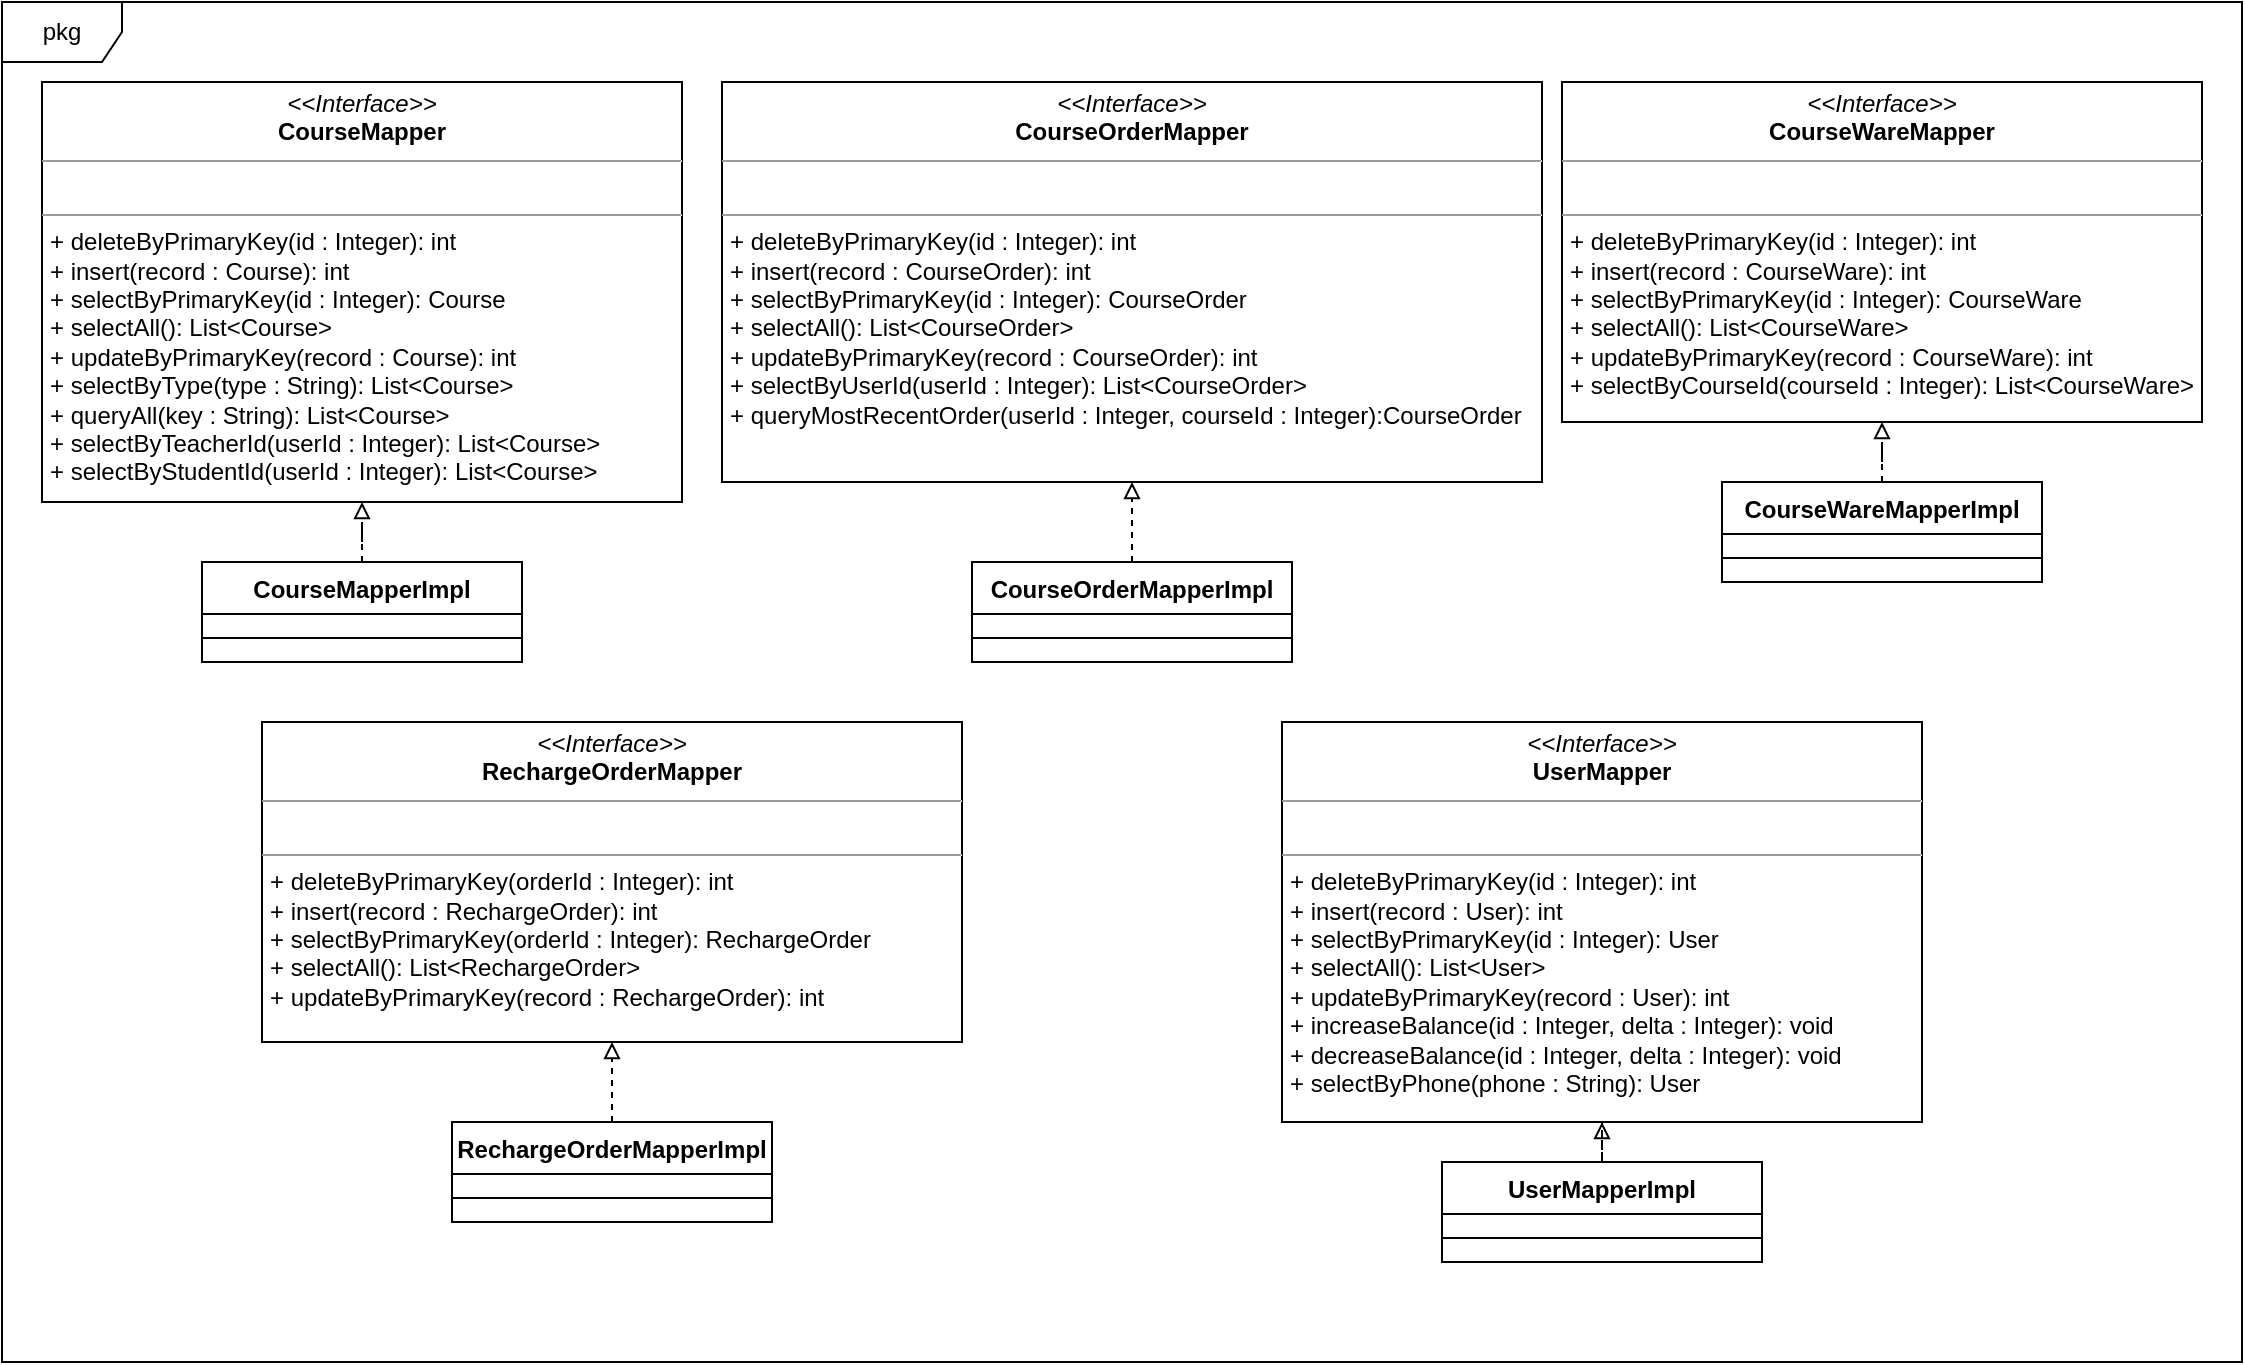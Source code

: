 <mxfile version="14.6.13" type="github"><diagram name="7.4数据层模块描述" id="e7e014a7-5840-1c2e-5031-d8a46d1fe8dd"><mxGraphModel dx="1220" dy="692" grid="1" gridSize="10" guides="1" tooltips="1" connect="1" arrows="1" fold="1" page="1" pageScale="1" pageWidth="1169" pageHeight="826" background="none" math="0" shadow="0"><root><mxCell id="0"/><mxCell id="1" parent="0"/><mxCell id="zz-wGN9bVIFUEzgONMnq-41" value="pkg" style="shape=umlFrame;whiteSpace=wrap;html=1;" vertex="1" parent="1"><mxGeometry x="40" y="40" width="1120" height="680" as="geometry"/></mxCell><mxCell id="zz-wGN9bVIFUEzgONMnq-43" value="&lt;p style=&quot;margin: 0px ; margin-top: 4px ; text-align: center&quot;&gt;&lt;i&gt;&amp;lt;&amp;lt;Interface&amp;gt;&amp;gt;&lt;/i&gt;&lt;br&gt;&lt;b&gt;CourseWareMapper&lt;/b&gt;&lt;/p&gt;&lt;hr size=&quot;1&quot;&gt;&lt;p style=&quot;margin: 0px ; margin-left: 4px&quot;&gt;&lt;br&gt;&lt;/p&gt;&lt;hr size=&quot;1&quot;&gt;&lt;p style=&quot;margin: 0px ; margin-left: 4px&quot;&gt;+ deleteByPrimaryKey(id : Integer): int&lt;br&gt;+ insert(record : CourseWare): int&lt;/p&gt;&lt;p style=&quot;margin: 0px ; margin-left: 4px&quot;&gt;+ selectByPrimaryKey(id : Integer): CourseWare&lt;/p&gt;&lt;p style=&quot;margin: 0px ; margin-left: 4px&quot;&gt;+ selectAll(): List&amp;lt;CourseWare&amp;gt;&lt;/p&gt;&lt;p style=&quot;margin: 0px ; margin-left: 4px&quot;&gt;+ updateByPrimaryKey(record : CourseWare): int&lt;/p&gt;&lt;p style=&quot;margin: 0px ; margin-left: 4px&quot;&gt;+ selectByCourseId(courseId : Integer): List&amp;lt;CourseWare&amp;gt;&lt;/p&gt;" style="verticalAlign=top;align=left;overflow=fill;fontSize=12;fontFamily=Helvetica;html=1;" vertex="1" parent="1"><mxGeometry x="820" y="80" width="320" height="170" as="geometry"/></mxCell><mxCell id="zz-wGN9bVIFUEzgONMnq-51" value="" style="edgeStyle=orthogonalEdgeStyle;rounded=0;orthogonalLoop=1;jettySize=auto;html=1;dashed=1;endArrow=block;endFill=0;" edge="1" parent="1" source="zz-wGN9bVIFUEzgONMnq-44" target="zz-wGN9bVIFUEzgONMnq-43"><mxGeometry relative="1" as="geometry"/></mxCell><mxCell id="zz-wGN9bVIFUEzgONMnq-44" value="CourseWareMapperImpl" style="swimlane;fontStyle=1;align=center;verticalAlign=top;childLayout=stackLayout;horizontal=1;startSize=26;horizontalStack=0;resizeParent=1;resizeParentMax=0;resizeLast=0;collapsible=1;marginBottom=0;" vertex="1" parent="1"><mxGeometry x="900" y="280" width="160" height="50" as="geometry"/></mxCell><mxCell id="zz-wGN9bVIFUEzgONMnq-46" value="" style="line;strokeWidth=1;fillColor=none;align=left;verticalAlign=middle;spacingTop=-1;spacingLeft=3;spacingRight=3;rotatable=0;labelPosition=right;points=[];portConstraint=eastwest;" vertex="1" parent="zz-wGN9bVIFUEzgONMnq-44"><mxGeometry y="26" width="160" height="24" as="geometry"/></mxCell><mxCell id="zz-wGN9bVIFUEzgONMnq-52" value="&lt;p style=&quot;margin: 0px ; margin-top: 4px ; text-align: center&quot;&gt;&lt;i&gt;&amp;lt;&amp;lt;Interface&amp;gt;&amp;gt;&lt;/i&gt;&lt;br&gt;&lt;b&gt;CourseMapper&lt;/b&gt;&lt;/p&gt;&lt;hr size=&quot;1&quot;&gt;&lt;p style=&quot;margin: 0px ; margin-left: 4px&quot;&gt;&lt;br&gt;&lt;/p&gt;&lt;hr size=&quot;1&quot;&gt;&lt;p style=&quot;margin: 0px ; margin-left: 4px&quot;&gt;+ deleteByPrimaryKey(id : Integer): int&lt;br&gt;+ insert(record : Course): int&lt;/p&gt;&lt;p style=&quot;margin: 0px ; margin-left: 4px&quot;&gt;+ selectByPrimaryKey(id : Integer): Course&lt;/p&gt;&lt;p style=&quot;margin: 0px ; margin-left: 4px&quot;&gt;+ selectAll(): List&amp;lt;Course&amp;gt;&lt;/p&gt;&lt;p style=&quot;margin: 0px ; margin-left: 4px&quot;&gt;+ updateByPrimaryKey(record : Course): int&lt;/p&gt;&lt;p style=&quot;margin: 0px ; margin-left: 4px&quot;&gt;+ selectByType(type : String): List&amp;lt;Course&amp;gt;&lt;/p&gt;&lt;p style=&quot;margin: 0px ; margin-left: 4px&quot;&gt;+ queryAll(key : String): List&amp;lt;Course&amp;gt;&lt;/p&gt;&lt;p style=&quot;margin: 0px ; margin-left: 4px&quot;&gt;+ selectByTeacherId(userId : Integer): List&amp;lt;Course&amp;gt;&lt;/p&gt;&lt;p style=&quot;margin: 0px ; margin-left: 4px&quot;&gt;+ selectByStudentId(userId : Integer): List&amp;lt;Course&amp;gt;&lt;/p&gt;" style="verticalAlign=top;align=left;overflow=fill;fontSize=12;fontFamily=Helvetica;html=1;" vertex="1" parent="1"><mxGeometry x="60" y="80" width="320" height="210" as="geometry"/></mxCell><mxCell id="zz-wGN9bVIFUEzgONMnq-55" value="" style="edgeStyle=orthogonalEdgeStyle;rounded=0;orthogonalLoop=1;jettySize=auto;html=1;dashed=1;endArrow=block;endFill=0;" edge="1" parent="1" source="zz-wGN9bVIFUEzgONMnq-53" target="zz-wGN9bVIFUEzgONMnq-52"><mxGeometry relative="1" as="geometry"/></mxCell><mxCell id="zz-wGN9bVIFUEzgONMnq-53" value="CourseMapperImpl" style="swimlane;fontStyle=1;align=center;verticalAlign=top;childLayout=stackLayout;horizontal=1;startSize=26;horizontalStack=0;resizeParent=1;resizeParentMax=0;resizeLast=0;collapsible=1;marginBottom=0;" vertex="1" parent="1"><mxGeometry x="140" y="320" width="160" height="50" as="geometry"/></mxCell><mxCell id="zz-wGN9bVIFUEzgONMnq-54" value="" style="line;strokeWidth=1;fillColor=none;align=left;verticalAlign=middle;spacingTop=-1;spacingLeft=3;spacingRight=3;rotatable=0;labelPosition=right;points=[];portConstraint=eastwest;" vertex="1" parent="zz-wGN9bVIFUEzgONMnq-53"><mxGeometry y="26" width="160" height="24" as="geometry"/></mxCell><mxCell id="zz-wGN9bVIFUEzgONMnq-56" value="&lt;p style=&quot;margin: 0px ; margin-top: 4px ; text-align: center&quot;&gt;&lt;i&gt;&amp;lt;&amp;lt;Interface&amp;gt;&amp;gt;&lt;/i&gt;&lt;br&gt;&lt;b&gt;CourseOrderMapper&lt;/b&gt;&lt;/p&gt;&lt;hr size=&quot;1&quot;&gt;&lt;p style=&quot;margin: 0px ; margin-left: 4px&quot;&gt;&lt;br&gt;&lt;/p&gt;&lt;hr size=&quot;1&quot;&gt;&lt;p style=&quot;margin: 0px ; margin-left: 4px&quot;&gt;+ deleteByPrimaryKey(id : Integer): int&lt;br&gt;+ insert(record : CourseOrder): int&lt;/p&gt;&lt;p style=&quot;margin: 0px ; margin-left: 4px&quot;&gt;+ selectByPrimaryKey(id : Integer): CourseOrder&lt;/p&gt;&lt;p style=&quot;margin: 0px ; margin-left: 4px&quot;&gt;+ selectAll(): List&amp;lt;CourseOrder&amp;gt;&lt;/p&gt;&lt;p style=&quot;margin: 0px ; margin-left: 4px&quot;&gt;+ updateByPrimaryKey(record : CourseOrder): int&lt;/p&gt;&lt;p style=&quot;margin: 0px ; margin-left: 4px&quot;&gt;+ selectByUserId(userId : Integer): List&amp;lt;CourseOrder&amp;gt;&lt;/p&gt;&lt;p style=&quot;margin: 0px ; margin-left: 4px&quot;&gt;+ queryMostRecentOrder(userId : Integer, courseId : Integer):CourseOrder&lt;/p&gt;" style="verticalAlign=top;align=left;overflow=fill;fontSize=12;fontFamily=Helvetica;html=1;" vertex="1" parent="1"><mxGeometry x="400" y="80" width="410" height="200" as="geometry"/></mxCell><mxCell id="zz-wGN9bVIFUEzgONMnq-59" value="" style="edgeStyle=orthogonalEdgeStyle;rounded=0;orthogonalLoop=1;jettySize=auto;html=1;dashed=1;endArrow=block;endFill=0;" edge="1" parent="1" source="zz-wGN9bVIFUEzgONMnq-57" target="zz-wGN9bVIFUEzgONMnq-56"><mxGeometry relative="1" as="geometry"/></mxCell><mxCell id="zz-wGN9bVIFUEzgONMnq-57" value="CourseOrderMapperImpl" style="swimlane;fontStyle=1;align=center;verticalAlign=top;childLayout=stackLayout;horizontal=1;startSize=26;horizontalStack=0;resizeParent=1;resizeParentMax=0;resizeLast=0;collapsible=1;marginBottom=0;" vertex="1" parent="1"><mxGeometry x="525" y="320" width="160" height="50" as="geometry"/></mxCell><mxCell id="zz-wGN9bVIFUEzgONMnq-58" value="" style="line;strokeWidth=1;fillColor=none;align=left;verticalAlign=middle;spacingTop=-1;spacingLeft=3;spacingRight=3;rotatable=0;labelPosition=right;points=[];portConstraint=eastwest;" vertex="1" parent="zz-wGN9bVIFUEzgONMnq-57"><mxGeometry y="26" width="160" height="24" as="geometry"/></mxCell><mxCell id="zz-wGN9bVIFUEzgONMnq-60" value="&lt;p style=&quot;margin: 0px ; margin-top: 4px ; text-align: center&quot;&gt;&lt;i&gt;&amp;lt;&amp;lt;Interface&amp;gt;&amp;gt;&lt;/i&gt;&lt;br&gt;&lt;b&gt;RechargeOrderMapper&lt;/b&gt;&lt;/p&gt;&lt;hr size=&quot;1&quot;&gt;&lt;p style=&quot;margin: 0px ; margin-left: 4px&quot;&gt;&lt;br&gt;&lt;/p&gt;&lt;hr size=&quot;1&quot;&gt;&lt;p style=&quot;margin: 0px ; margin-left: 4px&quot;&gt;+ deleteByPrimaryKey(orderId : Integer): int&lt;br&gt;+ insert(record : RechargeOrder): int&lt;/p&gt;&lt;p style=&quot;margin: 0px ; margin-left: 4px&quot;&gt;+ selectByPrimaryKey(orderId : Integer): RechargeOrder&lt;/p&gt;&lt;p style=&quot;margin: 0px ; margin-left: 4px&quot;&gt;+ selectAll(): List&amp;lt;RechargeOrder&amp;gt;&lt;/p&gt;&lt;p style=&quot;margin: 0px ; margin-left: 4px&quot;&gt;+ updateByPrimaryKey(record : RechargeOrder): int&lt;/p&gt;" style="verticalAlign=top;align=left;overflow=fill;fontSize=12;fontFamily=Helvetica;html=1;" vertex="1" parent="1"><mxGeometry x="170" y="400" width="350" height="160" as="geometry"/></mxCell><mxCell id="zz-wGN9bVIFUEzgONMnq-63" value="" style="edgeStyle=orthogonalEdgeStyle;rounded=0;orthogonalLoop=1;jettySize=auto;html=1;dashed=1;endArrow=block;endFill=0;" edge="1" parent="1" source="zz-wGN9bVIFUEzgONMnq-61" target="zz-wGN9bVIFUEzgONMnq-60"><mxGeometry relative="1" as="geometry"/></mxCell><mxCell id="zz-wGN9bVIFUEzgONMnq-61" value="RechargeOrderMapperImpl" style="swimlane;fontStyle=1;align=center;verticalAlign=top;childLayout=stackLayout;horizontal=1;startSize=26;horizontalStack=0;resizeParent=1;resizeParentMax=0;resizeLast=0;collapsible=1;marginBottom=0;" vertex="1" parent="1"><mxGeometry x="265" y="600" width="160" height="50" as="geometry"/></mxCell><mxCell id="zz-wGN9bVIFUEzgONMnq-62" value="" style="line;strokeWidth=1;fillColor=none;align=left;verticalAlign=middle;spacingTop=-1;spacingLeft=3;spacingRight=3;rotatable=0;labelPosition=right;points=[];portConstraint=eastwest;" vertex="1" parent="zz-wGN9bVIFUEzgONMnq-61"><mxGeometry y="26" width="160" height="24" as="geometry"/></mxCell><mxCell id="zz-wGN9bVIFUEzgONMnq-65" value="&lt;p style=&quot;margin: 0px ; margin-top: 4px ; text-align: center&quot;&gt;&lt;i&gt;&amp;lt;&amp;lt;Interface&amp;gt;&amp;gt;&lt;/i&gt;&lt;br&gt;&lt;b&gt;UserMapper&lt;/b&gt;&lt;/p&gt;&lt;hr size=&quot;1&quot;&gt;&lt;p style=&quot;margin: 0px ; margin-left: 4px&quot;&gt;&lt;br&gt;&lt;/p&gt;&lt;hr size=&quot;1&quot;&gt;&lt;p style=&quot;margin: 0px ; margin-left: 4px&quot;&gt;+ deleteByPrimaryKey(id : Integer): int&lt;br&gt;+ insert(record : User): int&lt;/p&gt;&lt;p style=&quot;margin: 0px ; margin-left: 4px&quot;&gt;+ selectByPrimaryKey(id : Integer): User&lt;/p&gt;&lt;p style=&quot;margin: 0px ; margin-left: 4px&quot;&gt;+ selectAll(): List&amp;lt;User&amp;gt;&lt;/p&gt;&lt;p style=&quot;margin: 0px ; margin-left: 4px&quot;&gt;+ updateByPrimaryKey(record : User): int&lt;/p&gt;&lt;p style=&quot;margin: 0px ; margin-left: 4px&quot;&gt;+ increaseBalance(id : Integer, delta : Integer): void&lt;/p&gt;&lt;p style=&quot;margin: 0px ; margin-left: 4px&quot;&gt;+ decreaseBalance(id : Integer, delta : Integer): void&lt;/p&gt;&lt;p style=&quot;margin: 0px ; margin-left: 4px&quot;&gt;+ selectByPhone(phone : String): User&lt;/p&gt;" style="verticalAlign=top;align=left;overflow=fill;fontSize=12;fontFamily=Helvetica;html=1;" vertex="1" parent="1"><mxGeometry x="680" y="400" width="320" height="200" as="geometry"/></mxCell><mxCell id="zz-wGN9bVIFUEzgONMnq-68" value="" style="edgeStyle=orthogonalEdgeStyle;rounded=0;orthogonalLoop=1;jettySize=auto;html=1;dashed=1;endArrow=block;endFill=0;" edge="1" parent="1" source="zz-wGN9bVIFUEzgONMnq-66" target="zz-wGN9bVIFUEzgONMnq-65"><mxGeometry relative="1" as="geometry"/></mxCell><mxCell id="zz-wGN9bVIFUEzgONMnq-66" value="UserMapperImpl" style="swimlane;fontStyle=1;align=center;verticalAlign=top;childLayout=stackLayout;horizontal=1;startSize=26;horizontalStack=0;resizeParent=1;resizeParentMax=0;resizeLast=0;collapsible=1;marginBottom=0;" vertex="1" parent="1"><mxGeometry x="760" y="620" width="160" height="50" as="geometry"/></mxCell><mxCell id="zz-wGN9bVIFUEzgONMnq-67" value="" style="line;strokeWidth=1;fillColor=none;align=left;verticalAlign=middle;spacingTop=-1;spacingLeft=3;spacingRight=3;rotatable=0;labelPosition=right;points=[];portConstraint=eastwest;" vertex="1" parent="zz-wGN9bVIFUEzgONMnq-66"><mxGeometry y="26" width="160" height="24" as="geometry"/></mxCell></root></mxGraphModel></diagram></mxfile>